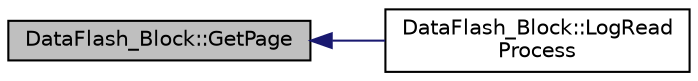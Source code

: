 digraph "DataFlash_Block::GetPage"
{
 // INTERACTIVE_SVG=YES
  edge [fontname="Helvetica",fontsize="10",labelfontname="Helvetica",labelfontsize="10"];
  node [fontname="Helvetica",fontsize="10",shape=record];
  rankdir="LR";
  Node1 [label="DataFlash_Block::GetPage",height=0.2,width=0.4,color="black", fillcolor="grey75", style="filled", fontcolor="black"];
  Node1 -> Node2 [dir="back",color="midnightblue",fontsize="10",style="solid",fontname="Helvetica"];
  Node2 [label="DataFlash_Block::LogRead\lProcess",height=0.2,width=0.4,color="black", fillcolor="white", style="filled",URL="$classDataFlash__Block.html#a1e5463499b5f2030d233e75ba86a55b8"];
}
